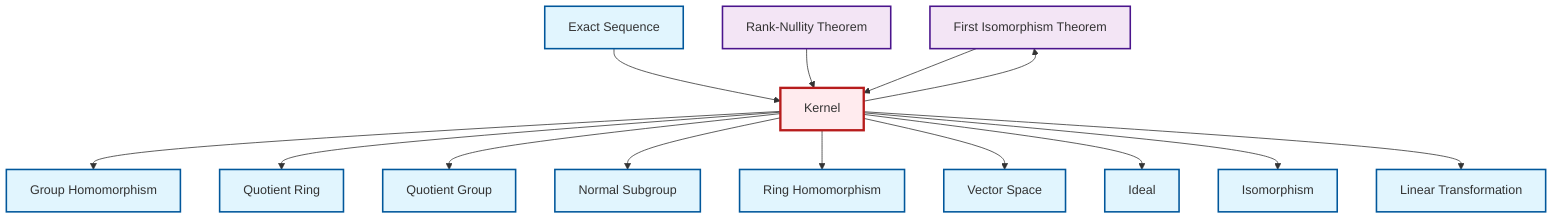 graph TD
    classDef definition fill:#e1f5fe,stroke:#01579b,stroke-width:2px
    classDef theorem fill:#f3e5f5,stroke:#4a148c,stroke-width:2px
    classDef axiom fill:#fff3e0,stroke:#e65100,stroke-width:2px
    classDef example fill:#e8f5e9,stroke:#1b5e20,stroke-width:2px
    classDef current fill:#ffebee,stroke:#b71c1c,stroke-width:3px
    def-linear-transformation["Linear Transformation"]:::definition
    thm-first-isomorphism["First Isomorphism Theorem"]:::theorem
    def-isomorphism["Isomorphism"]:::definition
    def-homomorphism["Group Homomorphism"]:::definition
    def-normal-subgroup["Normal Subgroup"]:::definition
    def-quotient-ring["Quotient Ring"]:::definition
    def-ideal["Ideal"]:::definition
    def-kernel["Kernel"]:::definition
    def-quotient-group["Quotient Group"]:::definition
    def-vector-space["Vector Space"]:::definition
    def-exact-sequence["Exact Sequence"]:::definition
    thm-rank-nullity["Rank-Nullity Theorem"]:::theorem
    def-ring-homomorphism["Ring Homomorphism"]:::definition
    def-kernel --> def-homomorphism
    def-kernel --> def-quotient-ring
    def-kernel --> def-quotient-group
    def-exact-sequence --> def-kernel
    def-kernel --> def-normal-subgroup
    def-kernel --> def-ring-homomorphism
    def-kernel --> thm-first-isomorphism
    def-kernel --> def-vector-space
    thm-rank-nullity --> def-kernel
    def-kernel --> def-ideal
    def-kernel --> def-isomorphism
    thm-first-isomorphism --> def-kernel
    def-kernel --> def-linear-transformation
    class def-kernel current